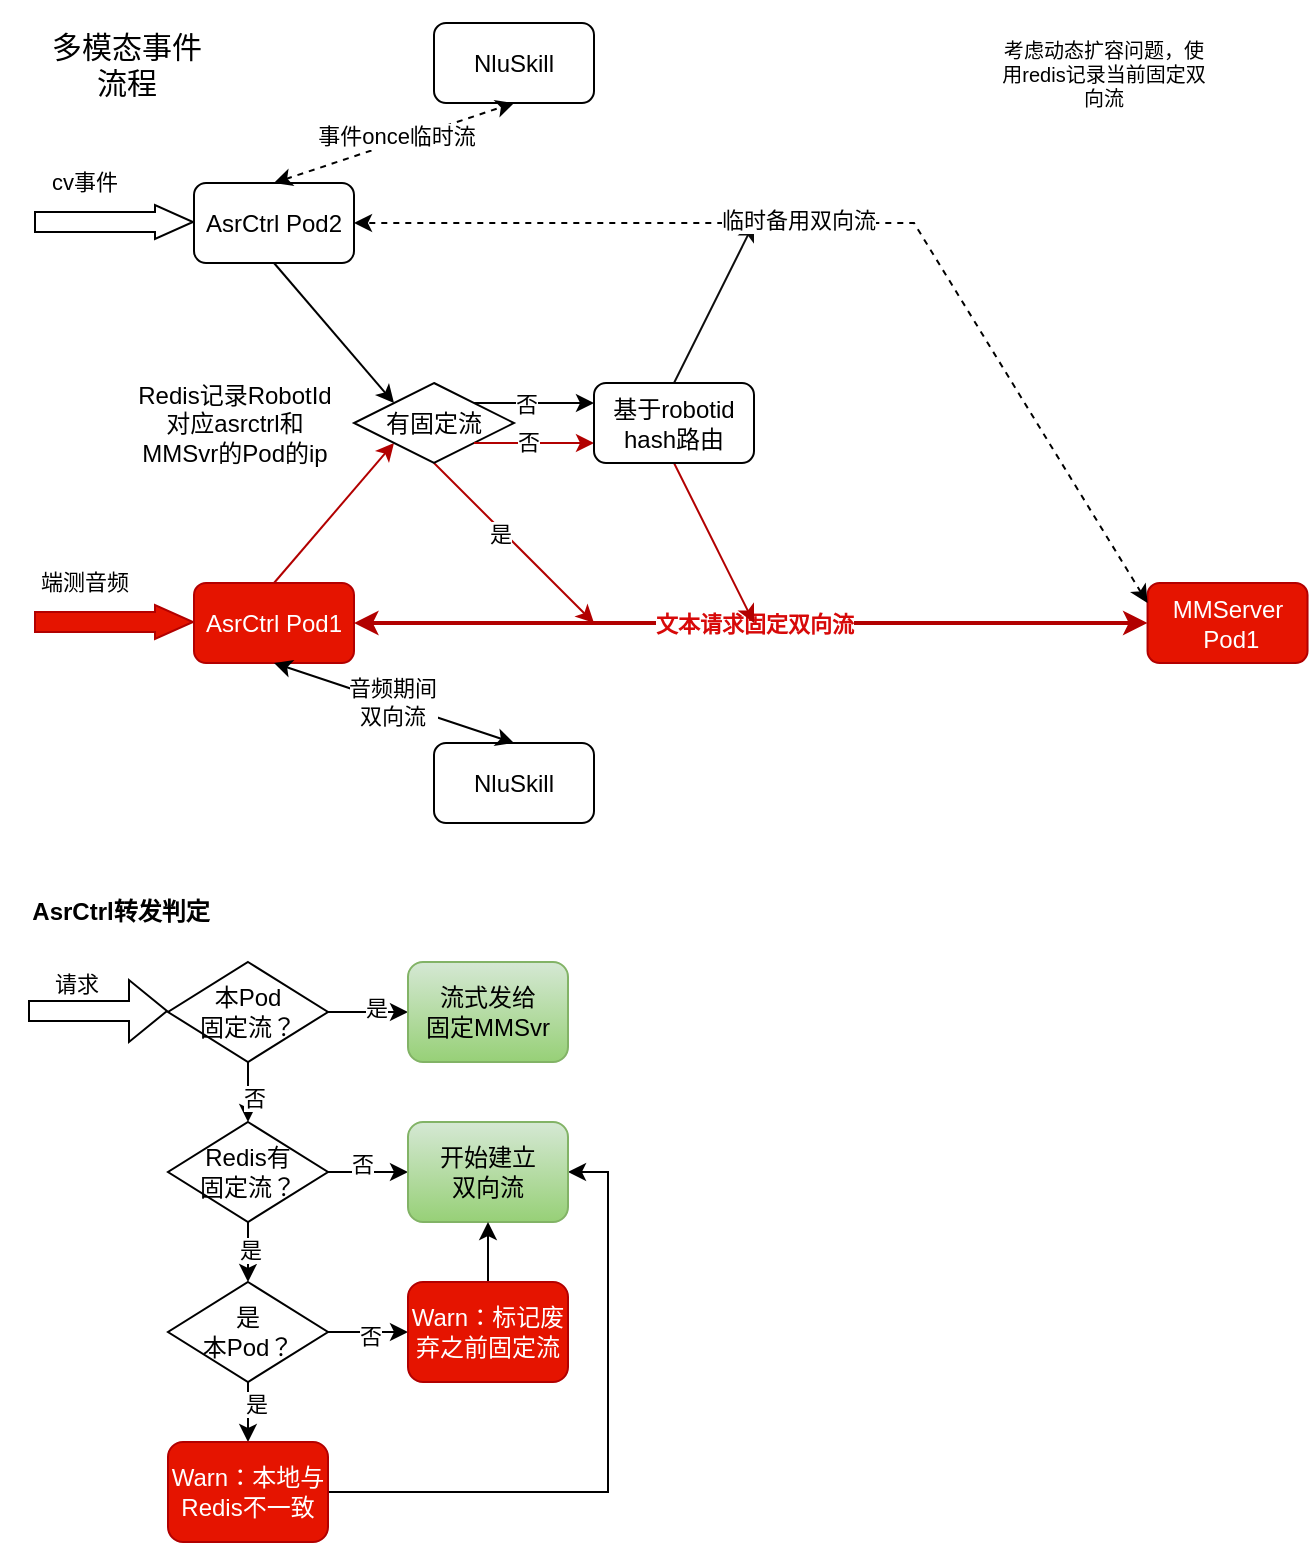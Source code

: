 <mxfile version="21.6.5" type="github">
  <diagram name="第 1 页" id="vH-pf9b5KvykDvCfkbFp">
    <mxGraphModel dx="1687" dy="892" grid="0" gridSize="10" guides="1" tooltips="1" connect="1" arrows="1" fold="1" page="1" pageScale="1" pageWidth="827" pageHeight="1169" math="0" shadow="0">
      <root>
        <mxCell id="0" />
        <mxCell id="1" parent="0" />
        <mxCell id="SbnSEgqK6sN5x0bBLDBT-2" value="" style="shape=flexArrow;endArrow=classic;html=1;rounded=0;endWidth=6;endSize=6;fillColor=#e51400;strokeColor=#B20000;" parent="1" edge="1">
          <mxGeometry width="50" height="50" relative="1" as="geometry">
            <mxPoint x="40" y="391" as="sourcePoint" />
            <mxPoint x="120" y="391" as="targetPoint" />
          </mxGeometry>
        </mxCell>
        <mxCell id="SbnSEgqK6sN5x0bBLDBT-3" value="端测音频" style="edgeLabel;html=1;align=center;verticalAlign=middle;resizable=0;points=[];" parent="SbnSEgqK6sN5x0bBLDBT-2" vertex="1" connectable="0">
          <mxGeometry x="-0.371" y="3" relative="1" as="geometry">
            <mxPoint y="-17" as="offset" />
          </mxGeometry>
        </mxCell>
        <mxCell id="SbnSEgqK6sN5x0bBLDBT-4" value="" style="shape=flexArrow;endArrow=classic;html=1;rounded=0;endWidth=6;endSize=6;" parent="1" edge="1">
          <mxGeometry width="50" height="50" relative="1" as="geometry">
            <mxPoint x="40" y="191" as="sourcePoint" />
            <mxPoint x="120" y="191" as="targetPoint" />
          </mxGeometry>
        </mxCell>
        <mxCell id="SbnSEgqK6sN5x0bBLDBT-5" value="cv事件" style="edgeLabel;html=1;align=center;verticalAlign=middle;resizable=0;points=[];" parent="SbnSEgqK6sN5x0bBLDBT-4" vertex="1" connectable="0">
          <mxGeometry x="-0.371" y="3" relative="1" as="geometry">
            <mxPoint y="-17" as="offset" />
          </mxGeometry>
        </mxCell>
        <mxCell id="SbnSEgqK6sN5x0bBLDBT-51" style="rounded=0;orthogonalLoop=1;jettySize=auto;html=1;exitX=0.5;exitY=0;exitDx=0;exitDy=0;entryX=0;entryY=1;entryDx=0;entryDy=0;fillColor=#e51400;strokeColor=#B20000;" parent="1" source="SbnSEgqK6sN5x0bBLDBT-7" target="SbnSEgqK6sN5x0bBLDBT-31" edge="1">
          <mxGeometry relative="1" as="geometry" />
        </mxCell>
        <mxCell id="SbnSEgqK6sN5x0bBLDBT-7" value="AsrCtrl Pod1" style="rounded=1;whiteSpace=wrap;html=1;fillColor=#e51400;fontColor=#ffffff;strokeColor=#B20000;" parent="1" vertex="1">
          <mxGeometry x="120" y="371.5" width="80" height="40" as="geometry" />
        </mxCell>
        <mxCell id="SbnSEgqK6sN5x0bBLDBT-8" value="NluSkill" style="rounded=1;whiteSpace=wrap;html=1;" parent="1" vertex="1">
          <mxGeometry x="240" y="451.5" width="80" height="40" as="geometry" />
        </mxCell>
        <mxCell id="SbnSEgqK6sN5x0bBLDBT-9" value="MMServer&lt;br&gt;&amp;nbsp;Pod1" style="rounded=1;whiteSpace=wrap;html=1;fillColor=#e51400;fontColor=#ffffff;strokeColor=#B20000;" parent="1" vertex="1">
          <mxGeometry x="596.77" y="371.5" width="80" height="40" as="geometry" />
        </mxCell>
        <mxCell id="SbnSEgqK6sN5x0bBLDBT-32" style="rounded=0;orthogonalLoop=1;jettySize=auto;html=1;exitX=0.5;exitY=1;exitDx=0;exitDy=0;entryX=0;entryY=0;entryDx=0;entryDy=0;" parent="1" source="SbnSEgqK6sN5x0bBLDBT-10" target="SbnSEgqK6sN5x0bBLDBT-31" edge="1">
          <mxGeometry relative="1" as="geometry" />
        </mxCell>
        <mxCell id="SbnSEgqK6sN5x0bBLDBT-10" value="AsrCtrl Pod2" style="rounded=1;whiteSpace=wrap;html=1;" parent="1" vertex="1">
          <mxGeometry x="120" y="171.5" width="80" height="40" as="geometry" />
        </mxCell>
        <mxCell id="SbnSEgqK6sN5x0bBLDBT-18" value="" style="endArrow=classic;startArrow=classic;html=1;rounded=0;entryX=0;entryY=0.5;entryDx=0;entryDy=0;fillColor=#e51400;strokeColor=#B20000;strokeWidth=2;" parent="1" source="SbnSEgqK6sN5x0bBLDBT-7" target="SbnSEgqK6sN5x0bBLDBT-9" edge="1">
          <mxGeometry width="50" height="50" relative="1" as="geometry">
            <mxPoint x="240" y="391" as="sourcePoint" />
            <mxPoint x="320" y="391" as="targetPoint" />
          </mxGeometry>
        </mxCell>
        <mxCell id="SbnSEgqK6sN5x0bBLDBT-21" value="文本请求固定双向流" style="edgeLabel;html=1;align=center;verticalAlign=middle;resizable=0;points=[];fontColor=#d70909;fontStyle=1" parent="SbnSEgqK6sN5x0bBLDBT-18" vertex="1" connectable="0">
          <mxGeometry x="-0.14" y="2" relative="1" as="geometry">
            <mxPoint x="29" y="2" as="offset" />
          </mxGeometry>
        </mxCell>
        <mxCell id="SbnSEgqK6sN5x0bBLDBT-33" style="rounded=0;orthogonalLoop=1;jettySize=auto;html=1;exitX=0.5;exitY=1;exitDx=0;exitDy=0;fillColor=#e51400;strokeColor=#B20000;" parent="1" source="SbnSEgqK6sN5x0bBLDBT-31" edge="1">
          <mxGeometry relative="1" as="geometry">
            <mxPoint x="280" y="281.5" as="sourcePoint" />
            <mxPoint x="320" y="391.5" as="targetPoint" />
          </mxGeometry>
        </mxCell>
        <mxCell id="SbnSEgqK6sN5x0bBLDBT-48" value="是" style="edgeLabel;html=1;align=center;verticalAlign=middle;resizable=0;points=[];" parent="SbnSEgqK6sN5x0bBLDBT-33" vertex="1" connectable="0">
          <mxGeometry x="-0.153" y="-2" relative="1" as="geometry">
            <mxPoint as="offset" />
          </mxGeometry>
        </mxCell>
        <mxCell id="SbnSEgqK6sN5x0bBLDBT-31" value="有固定流" style="rhombus;whiteSpace=wrap;html=1;" parent="1" vertex="1">
          <mxGeometry x="200" y="271.5" width="80" height="40" as="geometry" />
        </mxCell>
        <mxCell id="SbnSEgqK6sN5x0bBLDBT-37" value="" style="endArrow=classic;startArrow=classic;html=1;rounded=0;exitX=0.5;exitY=0;exitDx=0;exitDy=0;" parent="1" source="SbnSEgqK6sN5x0bBLDBT-8" edge="1">
          <mxGeometry width="50" height="50" relative="1" as="geometry">
            <mxPoint x="110" y="461.5" as="sourcePoint" />
            <mxPoint x="160" y="411.5" as="targetPoint" />
          </mxGeometry>
        </mxCell>
        <mxCell id="SbnSEgqK6sN5x0bBLDBT-38" value="音频期间&lt;br&gt;双向流" style="edgeLabel;html=1;align=center;verticalAlign=middle;resizable=0;points=[];" parent="SbnSEgqK6sN5x0bBLDBT-37" vertex="1" connectable="0">
          <mxGeometry x="0.025" relative="1" as="geometry">
            <mxPoint as="offset" />
          </mxGeometry>
        </mxCell>
        <mxCell id="SbnSEgqK6sN5x0bBLDBT-39" value="NluSkill" style="rounded=1;whiteSpace=wrap;html=1;" parent="1" vertex="1">
          <mxGeometry x="240" y="91.5" width="80" height="40" as="geometry" />
        </mxCell>
        <mxCell id="SbnSEgqK6sN5x0bBLDBT-41" value="" style="endArrow=classic;startArrow=classic;html=1;rounded=0;entryX=0.5;entryY=1;entryDx=0;entryDy=0;dashed=1;" parent="1" target="SbnSEgqK6sN5x0bBLDBT-39" edge="1">
          <mxGeometry width="50" height="50" relative="1" as="geometry">
            <mxPoint x="160" y="171.5" as="sourcePoint" />
            <mxPoint x="210" y="121.5" as="targetPoint" />
          </mxGeometry>
        </mxCell>
        <mxCell id="SbnSEgqK6sN5x0bBLDBT-42" value="事件once临时流" style="edgeLabel;html=1;align=center;verticalAlign=middle;resizable=0;points=[];" parent="SbnSEgqK6sN5x0bBLDBT-41" vertex="1" connectable="0">
          <mxGeometry x="0.013" y="4" relative="1" as="geometry">
            <mxPoint x="1" as="offset" />
          </mxGeometry>
        </mxCell>
        <mxCell id="SbnSEgqK6sN5x0bBLDBT-46" value="" style="endArrow=classic;html=1;rounded=0;exitX=1;exitY=0;exitDx=0;exitDy=0;entryX=0;entryY=0.25;entryDx=0;entryDy=0;" parent="1" source="SbnSEgqK6sN5x0bBLDBT-31" edge="1" target="cYG7XiooNEmHBdxroEU7-67">
          <mxGeometry width="50" height="50" relative="1" as="geometry">
            <mxPoint x="330" y="301.5" as="sourcePoint" />
            <mxPoint x="320" y="211.5" as="targetPoint" />
          </mxGeometry>
        </mxCell>
        <mxCell id="SbnSEgqK6sN5x0bBLDBT-47" value="否" style="edgeLabel;html=1;align=center;verticalAlign=middle;resizable=0;points=[];" parent="SbnSEgqK6sN5x0bBLDBT-46" vertex="1" connectable="0">
          <mxGeometry x="-0.142" y="-1" relative="1" as="geometry">
            <mxPoint y="-1" as="offset" />
          </mxGeometry>
        </mxCell>
        <mxCell id="SbnSEgqK6sN5x0bBLDBT-52" style="rounded=0;orthogonalLoop=1;jettySize=auto;html=1;exitX=1;exitY=1;exitDx=0;exitDy=0;fillColor=#e51400;strokeColor=#B20000;entryX=0;entryY=0.75;entryDx=0;entryDy=0;" parent="1" source="SbnSEgqK6sN5x0bBLDBT-31" edge="1" target="cYG7XiooNEmHBdxroEU7-67">
          <mxGeometry relative="1" as="geometry">
            <mxPoint x="170" y="401.5" as="sourcePoint" />
            <mxPoint x="280" y="411.5" as="targetPoint" />
          </mxGeometry>
        </mxCell>
        <mxCell id="SbnSEgqK6sN5x0bBLDBT-53" value="否" style="edgeLabel;html=1;align=center;verticalAlign=middle;resizable=0;points=[];" parent="SbnSEgqK6sN5x0bBLDBT-52" vertex="1" connectable="0">
          <mxGeometry x="-0.106" y="1" relative="1" as="geometry">
            <mxPoint as="offset" />
          </mxGeometry>
        </mxCell>
        <mxCell id="SbnSEgqK6sN5x0bBLDBT-58" value="Redis记录RobotId对应asrctrl和MMSvr的Pod的ip" style="text;html=1;strokeColor=none;fillColor=none;align=center;verticalAlign=middle;whiteSpace=wrap;rounded=0;" parent="1" vertex="1">
          <mxGeometry x="91" y="265.5" width="99" height="52" as="geometry" />
        </mxCell>
        <mxCell id="cYG7XiooNEmHBdxroEU7-2" value="" style="shape=flexArrow;endArrow=classic;html=1;rounded=0;" edge="1" parent="1">
          <mxGeometry width="50" height="50" relative="1" as="geometry">
            <mxPoint x="37" y="585.5" as="sourcePoint" />
            <mxPoint x="107" y="585.5" as="targetPoint" />
          </mxGeometry>
        </mxCell>
        <mxCell id="cYG7XiooNEmHBdxroEU7-26" value="请求" style="edgeLabel;html=1;align=center;verticalAlign=middle;resizable=0;points=[];" vertex="1" connectable="0" parent="cYG7XiooNEmHBdxroEU7-2">
          <mxGeometry x="-0.314" y="4" relative="1" as="geometry">
            <mxPoint y="-10" as="offset" />
          </mxGeometry>
        </mxCell>
        <mxCell id="cYG7XiooNEmHBdxroEU7-9" style="edgeStyle=orthogonalEdgeStyle;rounded=0;orthogonalLoop=1;jettySize=auto;html=1;exitX=1;exitY=0.5;exitDx=0;exitDy=0;entryX=0;entryY=0.5;entryDx=0;entryDy=0;" edge="1" parent="1" source="cYG7XiooNEmHBdxroEU7-3" target="cYG7XiooNEmHBdxroEU7-7">
          <mxGeometry relative="1" as="geometry" />
        </mxCell>
        <mxCell id="cYG7XiooNEmHBdxroEU7-19" value="是" style="edgeLabel;html=1;align=center;verticalAlign=middle;resizable=0;points=[];" vertex="1" connectable="0" parent="cYG7XiooNEmHBdxroEU7-9">
          <mxGeometry x="0.2" y="2" relative="1" as="geometry">
            <mxPoint as="offset" />
          </mxGeometry>
        </mxCell>
        <mxCell id="cYG7XiooNEmHBdxroEU7-11" style="edgeStyle=orthogonalEdgeStyle;rounded=0;orthogonalLoop=1;jettySize=auto;html=1;exitX=0.5;exitY=1;exitDx=0;exitDy=0;entryX=0.5;entryY=0;entryDx=0;entryDy=0;" edge="1" parent="1" source="cYG7XiooNEmHBdxroEU7-3" target="cYG7XiooNEmHBdxroEU7-10">
          <mxGeometry relative="1" as="geometry">
            <mxPoint x="147" y="631" as="targetPoint" />
          </mxGeometry>
        </mxCell>
        <mxCell id="cYG7XiooNEmHBdxroEU7-18" value="否" style="edgeLabel;html=1;align=center;verticalAlign=middle;resizable=0;points=[];" vertex="1" connectable="0" parent="cYG7XiooNEmHBdxroEU7-11">
          <mxGeometry x="0.2" y="3" relative="1" as="geometry">
            <mxPoint as="offset" />
          </mxGeometry>
        </mxCell>
        <mxCell id="cYG7XiooNEmHBdxroEU7-3" value="本Pod&lt;br&gt;固定流？" style="rhombus;whiteSpace=wrap;html=1;" vertex="1" parent="1">
          <mxGeometry x="107" y="561" width="80" height="50" as="geometry" />
        </mxCell>
        <mxCell id="cYG7XiooNEmHBdxroEU7-7" value="流式发给&lt;br&gt;固定MMSvr" style="rounded=1;whiteSpace=wrap;html=1;fillColor=#d5e8d4;gradientColor=#97d077;strokeColor=#82b366;" vertex="1" parent="1">
          <mxGeometry x="227" y="561" width="80" height="50" as="geometry" />
        </mxCell>
        <mxCell id="cYG7XiooNEmHBdxroEU7-13" style="edgeStyle=orthogonalEdgeStyle;rounded=0;orthogonalLoop=1;jettySize=auto;html=1;exitX=0.5;exitY=1;exitDx=0;exitDy=0;entryX=0.5;entryY=0;entryDx=0;entryDy=0;" edge="1" parent="1" source="cYG7XiooNEmHBdxroEU7-10" target="cYG7XiooNEmHBdxroEU7-12">
          <mxGeometry relative="1" as="geometry">
            <Array as="points">
              <mxPoint x="147" y="701" />
              <mxPoint x="147" y="701" />
            </Array>
          </mxGeometry>
        </mxCell>
        <mxCell id="cYG7XiooNEmHBdxroEU7-44" value="是" style="edgeLabel;html=1;align=center;verticalAlign=middle;resizable=0;points=[];" vertex="1" connectable="0" parent="cYG7XiooNEmHBdxroEU7-13">
          <mxGeometry x="-0.067" y="1" relative="1" as="geometry">
            <mxPoint as="offset" />
          </mxGeometry>
        </mxCell>
        <mxCell id="cYG7XiooNEmHBdxroEU7-45" style="edgeStyle=orthogonalEdgeStyle;rounded=0;orthogonalLoop=1;jettySize=auto;html=1;exitX=1;exitY=0.5;exitDx=0;exitDy=0;entryX=0;entryY=0.5;entryDx=0;entryDy=0;" edge="1" parent="1" source="cYG7XiooNEmHBdxroEU7-10" target="cYG7XiooNEmHBdxroEU7-20">
          <mxGeometry relative="1" as="geometry">
            <mxPoint x="267" y="761" as="targetPoint" />
            <Array as="points">
              <mxPoint x="217" y="666" />
              <mxPoint x="217" y="666" />
            </Array>
          </mxGeometry>
        </mxCell>
        <mxCell id="cYG7XiooNEmHBdxroEU7-46" value="否" style="edgeLabel;html=1;align=center;verticalAlign=middle;resizable=0;points=[];" vertex="1" connectable="0" parent="cYG7XiooNEmHBdxroEU7-45">
          <mxGeometry x="-0.156" y="4" relative="1" as="geometry">
            <mxPoint as="offset" />
          </mxGeometry>
        </mxCell>
        <mxCell id="cYG7XiooNEmHBdxroEU7-10" value="Redis有&lt;br&gt;固定流？" style="rhombus;whiteSpace=wrap;html=1;" vertex="1" parent="1">
          <mxGeometry x="107" y="641" width="80" height="50" as="geometry" />
        </mxCell>
        <mxCell id="cYG7XiooNEmHBdxroEU7-15" style="edgeStyle=orthogonalEdgeStyle;rounded=0;orthogonalLoop=1;jettySize=auto;html=1;exitX=0.5;exitY=1;exitDx=0;exitDy=0;entryX=0.5;entryY=0;entryDx=0;entryDy=0;" edge="1" parent="1" source="cYG7XiooNEmHBdxroEU7-12" target="cYG7XiooNEmHBdxroEU7-14">
          <mxGeometry relative="1" as="geometry" />
        </mxCell>
        <mxCell id="cYG7XiooNEmHBdxroEU7-16" value="是" style="edgeLabel;html=1;align=center;verticalAlign=middle;resizable=0;points=[];" vertex="1" connectable="0" parent="cYG7XiooNEmHBdxroEU7-15">
          <mxGeometry x="-0.267" y="4" relative="1" as="geometry">
            <mxPoint as="offset" />
          </mxGeometry>
        </mxCell>
        <mxCell id="cYG7XiooNEmHBdxroEU7-21" style="edgeStyle=orthogonalEdgeStyle;rounded=0;orthogonalLoop=1;jettySize=auto;html=1;exitX=1;exitY=0.5;exitDx=0;exitDy=0;entryX=0;entryY=0.5;entryDx=0;entryDy=0;" edge="1" parent="1" source="cYG7XiooNEmHBdxroEU7-12" target="cYG7XiooNEmHBdxroEU7-52">
          <mxGeometry relative="1" as="geometry">
            <mxPoint x="217" y="811" as="targetPoint" />
          </mxGeometry>
        </mxCell>
        <mxCell id="cYG7XiooNEmHBdxroEU7-22" value="否" style="edgeLabel;html=1;align=center;verticalAlign=middle;resizable=0;points=[];" vertex="1" connectable="0" parent="cYG7XiooNEmHBdxroEU7-21">
          <mxGeometry y="-2" relative="1" as="geometry">
            <mxPoint x="1" as="offset" />
          </mxGeometry>
        </mxCell>
        <mxCell id="cYG7XiooNEmHBdxroEU7-12" value="是&lt;br&gt;本Pod？" style="rhombus;whiteSpace=wrap;html=1;" vertex="1" parent="1">
          <mxGeometry x="107" y="721" width="80" height="50" as="geometry" />
        </mxCell>
        <mxCell id="cYG7XiooNEmHBdxroEU7-62" style="edgeStyle=orthogonalEdgeStyle;rounded=0;orthogonalLoop=1;jettySize=auto;html=1;exitX=1;exitY=0.5;exitDx=0;exitDy=0;entryX=1;entryY=0.5;entryDx=0;entryDy=0;" edge="1" parent="1" source="cYG7XiooNEmHBdxroEU7-14" target="cYG7XiooNEmHBdxroEU7-20">
          <mxGeometry relative="1" as="geometry" />
        </mxCell>
        <mxCell id="cYG7XiooNEmHBdxroEU7-14" value="Warn：本地与Redis不一致" style="rounded=1;whiteSpace=wrap;html=1;fillColor=#e51400;fontColor=#ffffff;strokeColor=#B20000;" vertex="1" parent="1">
          <mxGeometry x="107" y="801" width="80" height="50" as="geometry" />
        </mxCell>
        <mxCell id="cYG7XiooNEmHBdxroEU7-20" value="开始建立&lt;br&gt;双向流" style="rounded=1;whiteSpace=wrap;html=1;fillColor=#d5e8d4;gradientColor=#97d077;strokeColor=#82b366;" vertex="1" parent="1">
          <mxGeometry x="227" y="641" width="80" height="50" as="geometry" />
        </mxCell>
        <mxCell id="cYG7XiooNEmHBdxroEU7-53" style="edgeStyle=orthogonalEdgeStyle;rounded=0;orthogonalLoop=1;jettySize=auto;html=1;exitX=0.5;exitY=0;exitDx=0;exitDy=0;entryX=0.5;entryY=1;entryDx=0;entryDy=0;" edge="1" parent="1" source="cYG7XiooNEmHBdxroEU7-52" target="cYG7XiooNEmHBdxroEU7-20">
          <mxGeometry relative="1" as="geometry" />
        </mxCell>
        <mxCell id="cYG7XiooNEmHBdxroEU7-52" value="Warn：标记废弃之前固定流" style="rounded=1;whiteSpace=wrap;html=1;fillColor=#e51400;strokeColor=#B20000;fontColor=#ffffff;" vertex="1" parent="1">
          <mxGeometry x="227" y="721" width="80" height="50" as="geometry" />
        </mxCell>
        <mxCell id="cYG7XiooNEmHBdxroEU7-65" value="多模态事件流程" style="text;html=1;strokeColor=none;fillColor=none;align=center;verticalAlign=middle;whiteSpace=wrap;rounded=0;fontSize=15;" vertex="1" parent="1">
          <mxGeometry x="41" y="80" width="91" height="63" as="geometry" />
        </mxCell>
        <mxCell id="cYG7XiooNEmHBdxroEU7-66" value="AsrCtrl转发判定" style="text;html=1;strokeColor=none;fillColor=none;align=center;verticalAlign=middle;whiteSpace=wrap;rounded=0;fontStyle=1" vertex="1" parent="1">
          <mxGeometry x="23" y="511" width="121" height="49" as="geometry" />
        </mxCell>
        <mxCell id="cYG7XiooNEmHBdxroEU7-70" style="rounded=0;orthogonalLoop=1;jettySize=auto;html=1;exitX=0.5;exitY=0;exitDx=0;exitDy=0;fillColor=#e51400;strokeColor=#0d0d0d;" edge="1" parent="1" source="cYG7XiooNEmHBdxroEU7-67">
          <mxGeometry relative="1" as="geometry">
            <mxPoint x="400" y="191.5" as="targetPoint" />
          </mxGeometry>
        </mxCell>
        <mxCell id="cYG7XiooNEmHBdxroEU7-74" style="rounded=0;orthogonalLoop=1;jettySize=auto;html=1;exitX=0.5;exitY=1;exitDx=0;exitDy=0;fillColor=#e51400;strokeColor=#B20000;" edge="1" parent="1" source="cYG7XiooNEmHBdxroEU7-67">
          <mxGeometry relative="1" as="geometry">
            <mxPoint x="400" y="391.5" as="targetPoint" />
          </mxGeometry>
        </mxCell>
        <mxCell id="cYG7XiooNEmHBdxroEU7-67" value="基于robotid hash路由" style="rounded=1;whiteSpace=wrap;html=1;" vertex="1" parent="1">
          <mxGeometry x="320" y="271.5" width="80" height="40" as="geometry" />
        </mxCell>
        <mxCell id="cYG7XiooNEmHBdxroEU7-72" value="" style="endArrow=classic;startArrow=classic;html=1;rounded=0;dashed=1;exitX=0;exitY=0.25;exitDx=0;exitDy=0;" edge="1" parent="1" source="SbnSEgqK6sN5x0bBLDBT-9">
          <mxGeometry width="50" height="50" relative="1" as="geometry">
            <mxPoint x="590" y="391.5" as="sourcePoint" />
            <mxPoint x="200" y="191.5" as="targetPoint" />
            <Array as="points">
              <mxPoint x="480" y="191.5" />
            </Array>
          </mxGeometry>
        </mxCell>
        <mxCell id="cYG7XiooNEmHBdxroEU7-73" value="临时备用双向流" style="edgeLabel;html=1;align=center;verticalAlign=middle;resizable=0;points=[];" vertex="1" connectable="0" parent="cYG7XiooNEmHBdxroEU7-72">
          <mxGeometry x="0.12" y="-2" relative="1" as="geometry">
            <mxPoint as="offset" />
          </mxGeometry>
        </mxCell>
        <mxCell id="cYG7XiooNEmHBdxroEU7-75" value="考虑动态扩容问题，使用redis记录当前固定双向流" style="text;html=1;strokeColor=none;fillColor=none;align=center;verticalAlign=middle;whiteSpace=wrap;rounded=0;fontSize=10;" vertex="1" parent="1">
          <mxGeometry x="520" y="101.5" width="110" height="30" as="geometry" />
        </mxCell>
      </root>
    </mxGraphModel>
  </diagram>
</mxfile>
